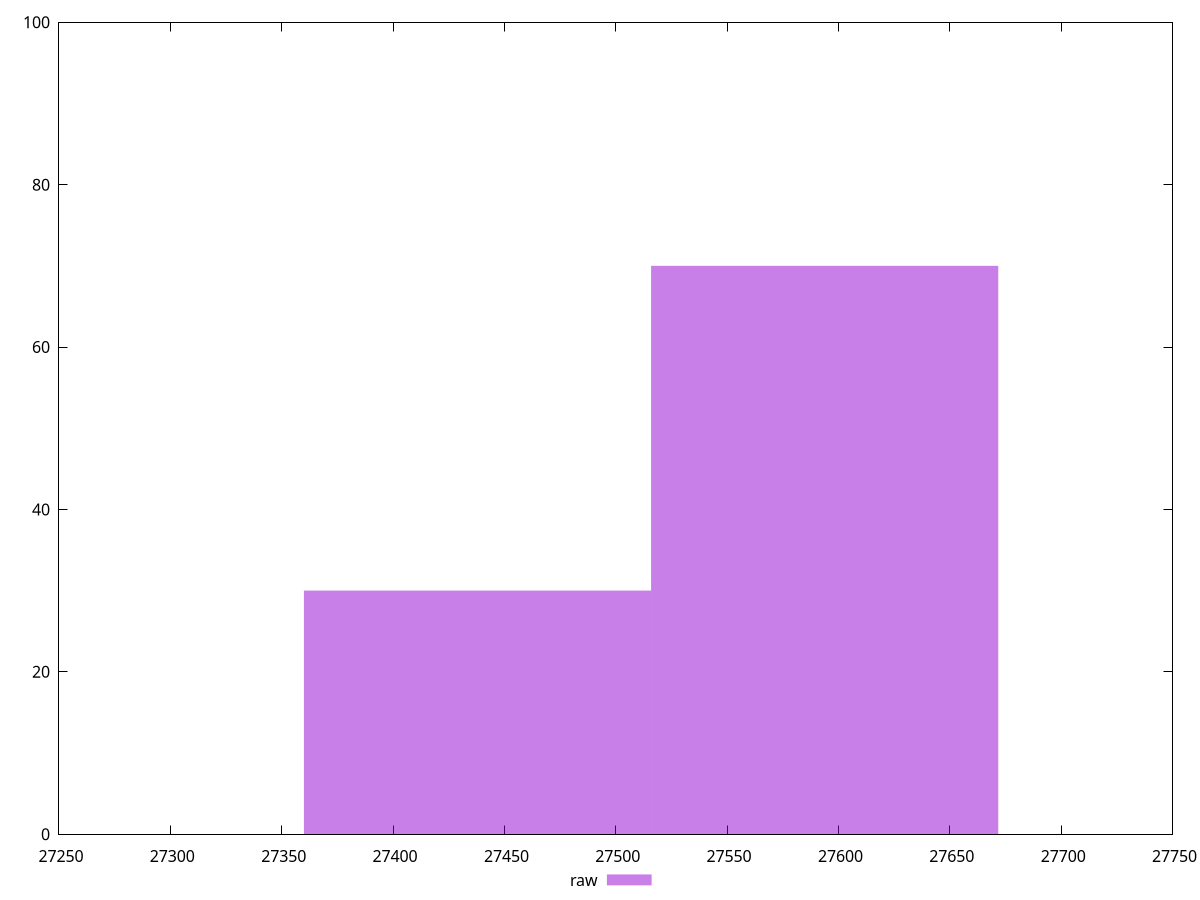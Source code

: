reset
set terminal svg size 640, 490 enhanced background rgb 'white'
set output "report_00007_2020-12-11T15:55:29.892Z/uses-webp-images/samples/pages+cached+nointeractive/raw/histogram.svg"

$raw <<EOF
27437.91694593586 30
27593.814201310495 70
EOF

set key outside below
set boxwidth 155.89725537463556
set yrange [0:100]
set style fill transparent solid 0.5 noborder

plot \
  $raw title "raw" with boxes, \


reset
